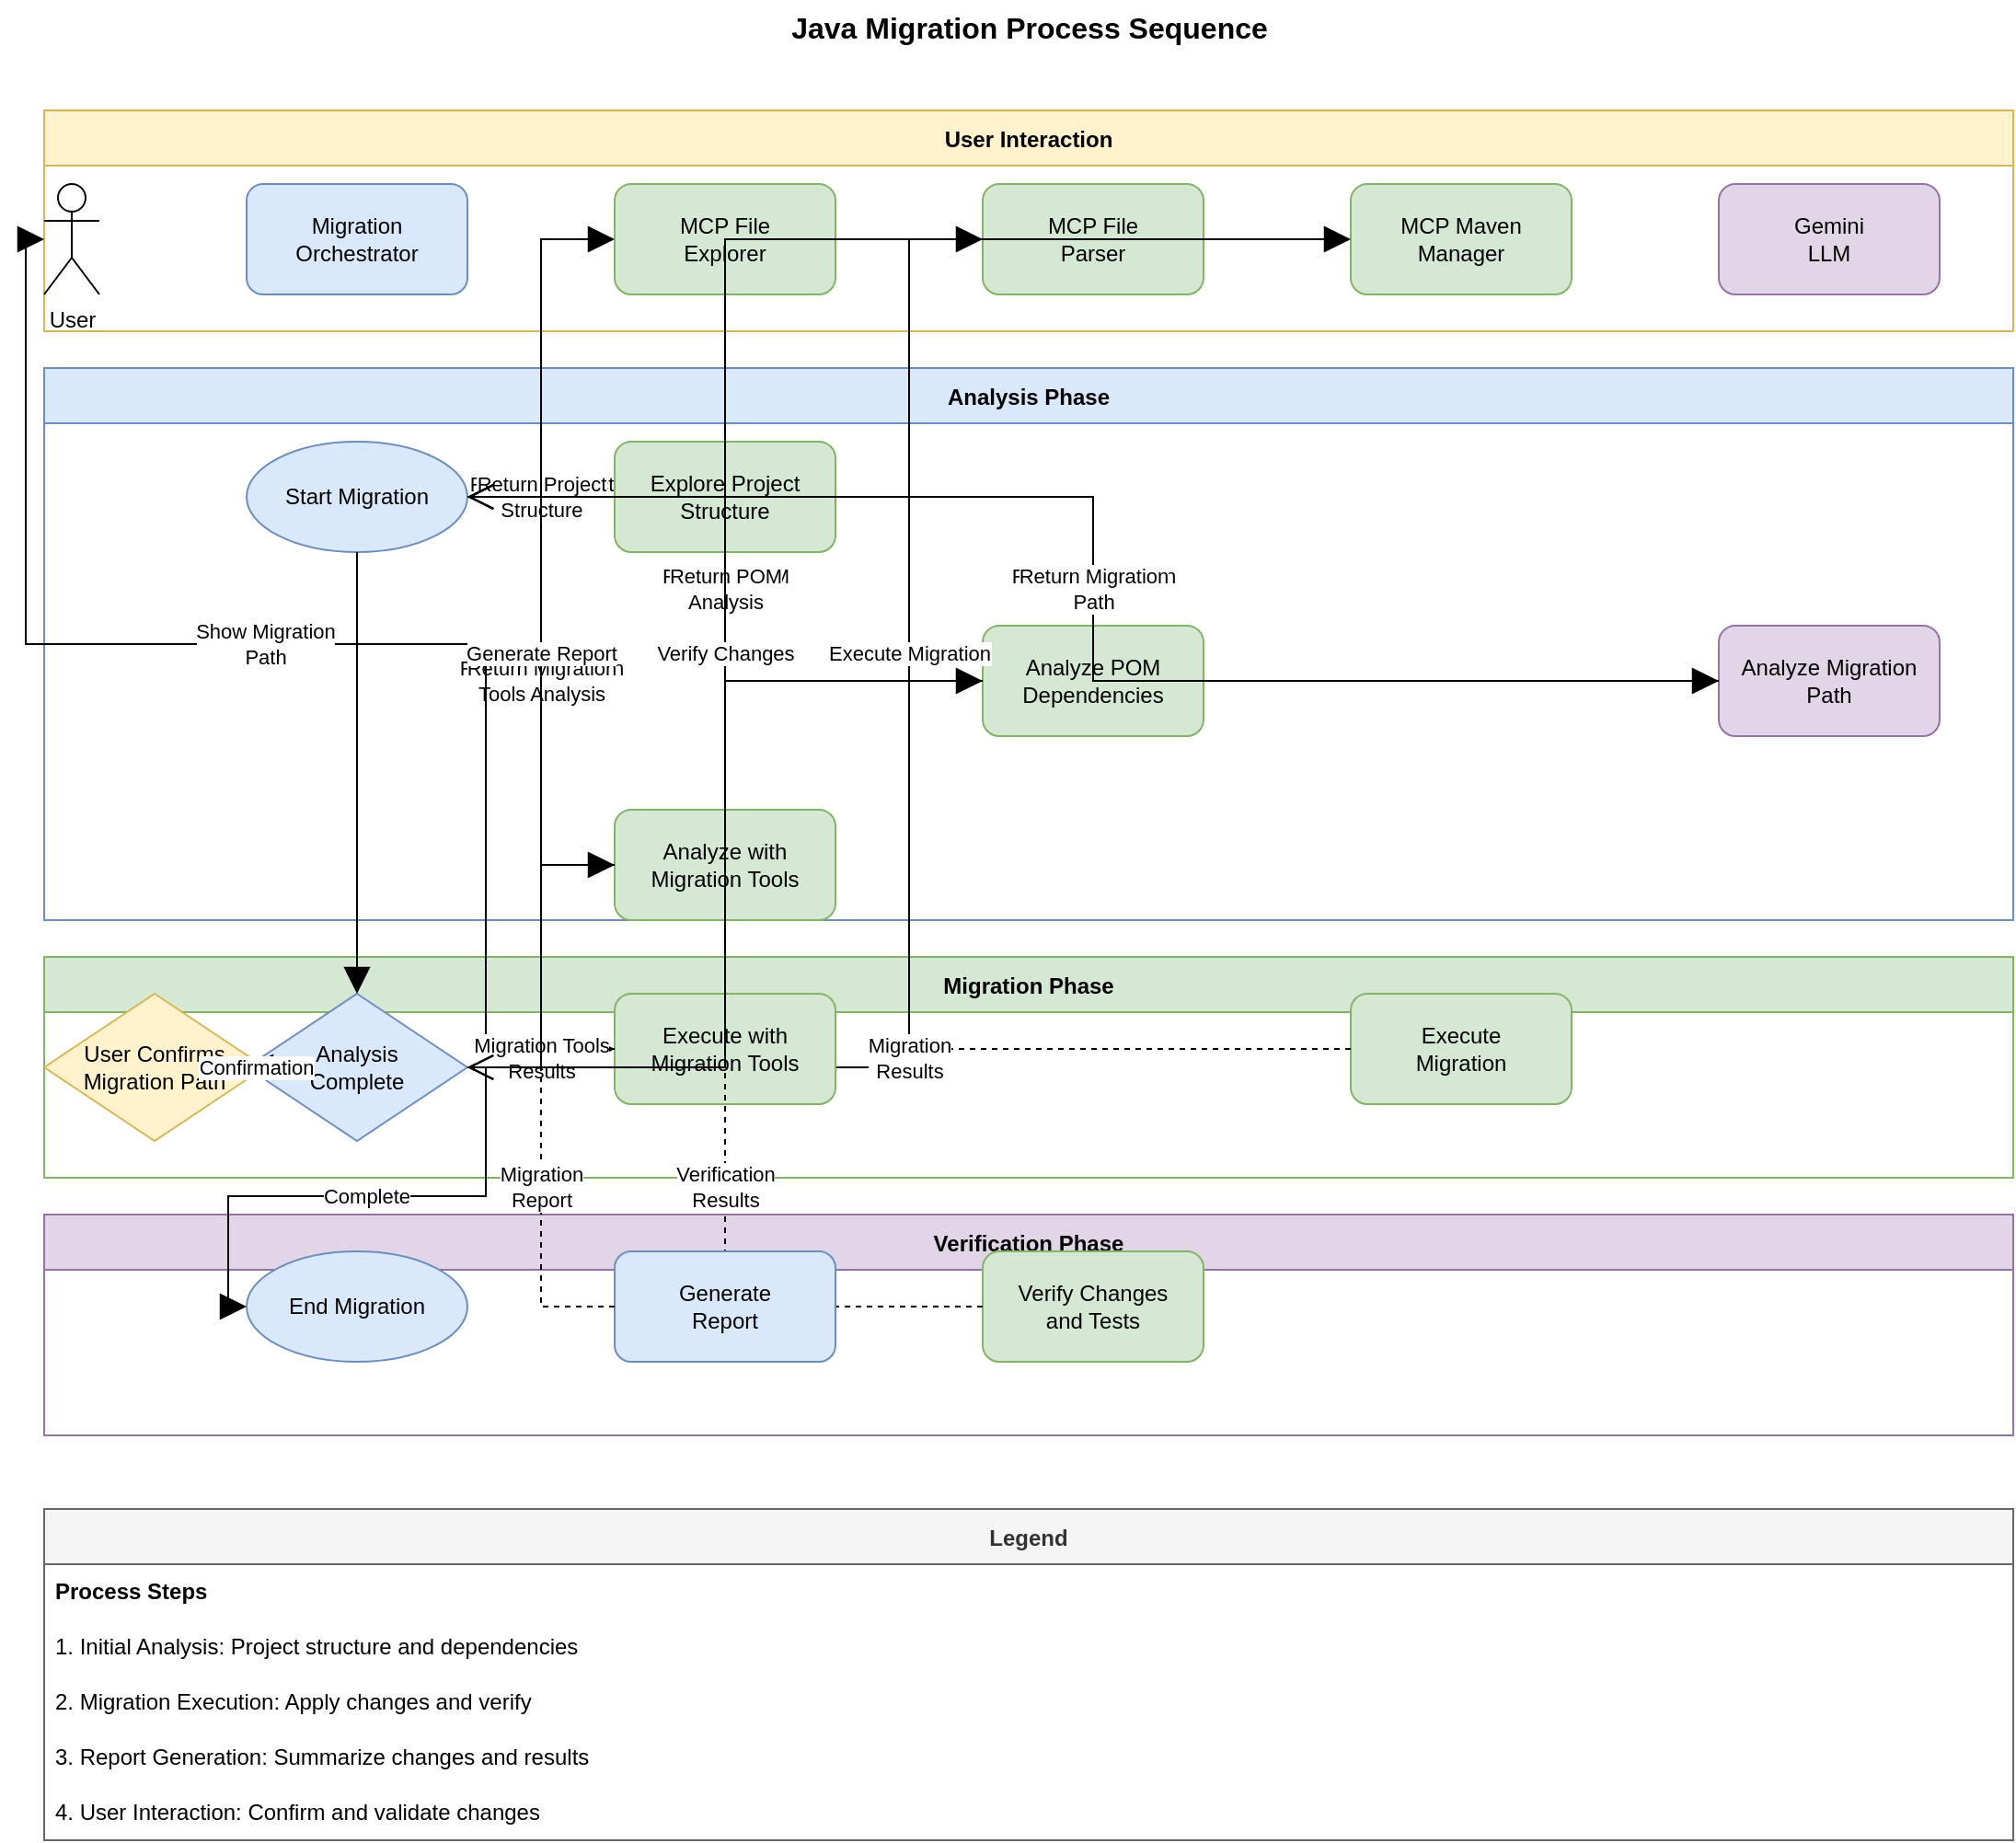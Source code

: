 <?xml version="1.0" encoding="UTF-8"?>
<mxfile version="21.1.9" type="device">
  <diagram id="migration-sequence" name="Migration Process Sequence">
    <mxGraphModel dx="1422" dy="798" grid="1" gridSize="10" guides="1" tooltips="1" connect="1" arrows="1" fold="1" page="1" pageScale="1" pageWidth="1169" pageHeight="1200" math="0" shadow="0">
      <root>
        <mxCell id="0"/>
        <mxCell id="1" parent="0"/>
        
        <!-- Title -->
        <mxCell id="title" value="Java Migration Process Sequence" style="text;html=1;strokeColor=none;fillColor=none;align=center;verticalAlign=middle;rounded=0;fontSize=16;fontStyle=1" vertex="1" parent="1">
          <mxGeometry x="90" y="40" width="1070" height="30" as="geometry"/>
        </mxCell>

        <!-- Swimlanes -->
        <mxCell id="swimlane1" value="User Interaction" style="swimlane;fontStyle=1;childLayout=stackLayout;horizontal=1;startSize=30;horizontalStack=0;resizeParent=1;resizeParentMax=0;resizeLast=0;collapsible=1;marginBottom=0;fillColor=#fff2cc;strokeColor=#d6b656;" vertex="1" parent="1">
          <mxGeometry x="90" y="100" width="1070" height="120" as="geometry"/>
        </mxCell>
        <mxCell id="swimlane2" value="Analysis Phase" style="swimlane;fontStyle=1;childLayout=stackLayout;horizontal=1;startSize=30;horizontalStack=0;resizeParent=1;resizeParentMax=0;resizeLast=0;collapsible=1;marginBottom=0;fillColor=#dae8fc;strokeColor=#6c8ebf;" vertex="1" parent="1">
          <mxGeometry x="90" y="240" width="1070" height="300" as="geometry"/>
        </mxCell>
        <mxCell id="swimlane3" value="Migration Phase" style="swimlane;fontStyle=1;childLayout=stackLayout;horizontal=1;startSize=30;horizontalStack=0;resizeParent=1;resizeParentMax=0;resizeLast=0;collapsible=1;marginBottom=0;fillColor=#d5e8d4;strokeColor=#82b366;" vertex="1" parent="1">
          <mxGeometry x="90" y="560" width="1070" height="120" as="geometry"/>
        </mxCell>
        <mxCell id="swimlane4" value="Verification Phase" style="swimlane;fontStyle=1;childLayout=stackLayout;horizontal=1;startSize=30;horizontalStack=0;resizeParent=1;resizeParentMax=0;resizeLast=0;collapsible=1;marginBottom=0;fillColor=#e1d5e7;strokeColor=#9673a6;" vertex="1" parent="1">
          <mxGeometry x="90" y="700" width="1070" height="120" as="geometry"/>
        </mxCell>

        <!-- Actors -->
        <mxCell id="user" value="User" style="shape=umlActor;verticalLabelPosition=bottom;verticalAlign=top;html=1;" vertex="1" parent="1">
          <mxGeometry x="90" y="140" width="30" height="60" as="geometry"/>
        </mxCell>
        <mxCell id="orchestrator" value="Migration&#xa;Orchestrator" style="rounded=1;whiteSpace=wrap;html=1;fillColor=#dae8fc;strokeColor=#6c8ebf;" vertex="1" parent="1">
          <mxGeometry x="200" y="140" width="120" height="60" as="geometry"/>
        </mxCell>
        <mxCell id="file_explorer" value="MCP File&#xa;Explorer" style="rounded=1;whiteSpace=wrap;html=1;fillColor=#d5e8d4;strokeColor=#82b366;" vertex="1" parent="1">
          <mxGeometry x="400" y="140" width="120" height="60" as="geometry"/>
        </mxCell>
        <mxCell id="file_parser" value="MCP File&#xa;Parser" style="rounded=1;whiteSpace=wrap;html=1;fillColor=#d5e8d4;strokeColor=#82b366;" vertex="1" parent="1">
          <mxGeometry x="600" y="140" width="120" height="60" as="geometry"/>
        </mxCell>
        <mxCell id="maven" value="MCP Maven&#xa;Manager" style="rounded=1;whiteSpace=wrap;html=1;fillColor=#d5e8d4;strokeColor=#82b366;" vertex="1" parent="1">
          <mxGeometry x="800" y="140" width="120" height="60" as="geometry"/>
        </mxCell>
        <mxCell id="llm" value="Gemini&#xa;LLM" style="rounded=1;whiteSpace=wrap;html=1;fillColor=#e1d5e7;strokeColor=#9673a6;" vertex="1" parent="1">
          <mxGeometry x="1000" y="140" width="120" height="60" as="geometry"/>
        </mxCell>

        <!-- Process Flow -->
        <!-- Initial Analysis -->
        <mxCell id="start" value="Start Migration" style="ellipse;whiteSpace=wrap;html=1;fillColor=#dae8fc;strokeColor=#6c8ebf;" vertex="1" parent="1">
          <mxGeometry x="200" y="280" width="120" height="60" as="geometry"/>
        </mxCell>

        <!-- Project Structure Analysis -->
        <mxCell id="arrow1" value="Request Project&#xa;Structure" style="endArrow=block;endSize=12;endFill=1;html=1;rounded=0;exitX=1;exitY=0.5;exitDx=0;exitDy=0;entryX=0;entryY=0.5;entryDx=0;entryDy=0;edgeStyle=orthogonalEdgeStyle;" edge="1" parent="1" source="start" target="explore">
          <mxGeometry width="160" relative="1" as="geometry"/>
        </mxCell>
        <mxCell id="explore" value="Explore Project&#xa;Structure" style="rounded=1;whiteSpace=wrap;html=1;fillColor=#d5e8d4;strokeColor=#82b366;" vertex="1" parent="1">
          <mxGeometry x="400" y="280" width="120" height="60" as="geometry"/>
        </mxCell>
        <mxCell id="arrow1_return" value="Return Project&#xa;Structure" style="endArrow=open;endSize=12;dashed=1;html=1;rounded=0;exitX=0;exitY=0.5;exitDx=0;exitDy=0;entryX=1;entryY=0.5;entryDx=0;entryDy=0;edgeStyle=orthogonalEdgeStyle;" edge="1" parent="1" source="explore" target="start">
          <mxGeometry width="160" relative="1" as="geometry"/>
        </mxCell>

        <!-- POM Analysis -->
        <mxCell id="arrow2" value="Request POM&#xa;Analysis" style="endArrow=block;endSize=12;endFill=1;html=1;rounded=0;exitX=1;exitY=0.5;exitDx=0;exitDy=0;entryX=0;entryY=0.5;entryDx=0;entryDy=0;edgeStyle=orthogonalEdgeStyle;" edge="1" parent="1" source="start" target="pom">
          <mxGeometry width="160" relative="1" as="geometry"/>
        </mxCell>
        <mxCell id="pom" value="Analyze POM&#xa;Dependencies" style="rounded=1;whiteSpace=wrap;html=1;fillColor=#d5e8d4;strokeColor=#82b366;" vertex="1" parent="1">
          <mxGeometry x="600" y="380" width="120" height="60" as="geometry"/>
        </mxCell>
        <mxCell id="arrow2_return" value="Return POM&#xa;Analysis" style="endArrow=open;endSize=12;dashed=1;html=1;rounded=0;exitX=0;exitY=0.5;exitDx=0;exitDy=0;entryX=1;entryY=0.5;entryDx=0;entryDy=0;edgeStyle=orthogonalEdgeStyle;" edge="1" parent="1" source="pom" target="start">
          <mxGeometry width="160" relative="1" as="geometry"/>
        </mxCell>

        <!-- Migration Tools Analysis -->
        <mxCell id="arrow_tools" value="Request Migration&#xa;Tools Analysis" style="endArrow=block;endSize=12;endFill=1;html=1;rounded=0;exitX=1;exitY=0.5;exitDx=0;exitDy=0;entryX=0;entryY=0.5;entryDx=0;entryDy=0;edgeStyle=orthogonalEdgeStyle;" edge="1" parent="1" source="start" target="tools_analyze">
          <mxGeometry width="160" relative="1" as="geometry"/>
        </mxCell>
        <mxCell id="tools_analyze" value="Analyze with&#xa;Migration Tools" style="rounded=1;whiteSpace=wrap;html=1;fillColor=#d5e8d4;strokeColor=#82b366;" vertex="1" parent="1">
          <mxGeometry x="400" y="480" width="120" height="60" as="geometry"/>
        </mxCell>
        <mxCell id="arrow_tools_return" value="Return Migration&#xa;Tools Analysis" style="endArrow=open;endSize=12;dashed=1;html=1;rounded=0;exitX=0;exitY=0.5;exitDx=0;exitDy=0;entryX=1;entryY=0.5;entryDx=0;entryDy=0;edgeStyle=orthogonalEdgeStyle;" edge="1" parent="1" source="tools_analyze" target="start">
          <mxGeometry width="160" relative="1" as="geometry"/>
        </mxCell>

        <!-- LLM Analysis -->
        <mxCell id="arrow3" value="Request Migration&#xa;Path Analysis" style="endArrow=block;endSize=12;endFill=1;html=1;rounded=0;exitX=1;exitY=0.5;exitDx=0;exitDy=0;entryX=0;entryY=0.5;entryDx=0;entryDy=0;edgeStyle=orthogonalEdgeStyle;" edge="1" parent="1" source="start" target="analyze">
          <mxGeometry width="160" relative="1" as="geometry"/>
        </mxCell>
        <mxCell id="analyze" value="Analyze Migration&#xa;Path" style="rounded=1;whiteSpace=wrap;html=1;fillColor=#e1d5e7;strokeColor=#9673a6;" vertex="1" parent="1">
          <mxGeometry x="1000" y="380" width="120" height="60" as="geometry"/>
        </mxCell>
        <mxCell id="arrow3_return" value="Return Migration&#xa;Path" style="endArrow=open;endSize=12;dashed=1;html=1;rounded=0;exitX=0;exitY=0.5;exitDx=0;exitDy=0;entryX=1;entryY=0.5;entryDx=0;entryDy=0;edgeStyle=orthogonalEdgeStyle;" edge="1" parent="1" source="analyze" target="start">
          <mxGeometry width="160" relative="1" as="geometry"/>
        </mxCell>

        <!-- Analysis Complete -->
        <mxCell id="analysis_complete" value="Analysis&#xa;Complete" style="rhombus;whiteSpace=wrap;html=1;fillColor=#dae8fc;strokeColor=#6c8ebf;" vertex="1" parent="1">
          <mxGeometry x="200" y="580" width="120" height="80" as="geometry"/>
        </mxCell>
        <mxCell id="arrow_analysis_complete" value="" style="endArrow=block;endSize=12;endFill=1;html=1;rounded=0;exitX=0.5;exitY=1;exitDx=0;exitDy=0;entryX=0.5;entryY=0;entryDx=0;entryDy=0;edgeStyle=orthogonalEdgeStyle;" edge="1" parent="1" source="start" target="analysis_complete">
          <mxGeometry width="160" relative="1" as="geometry"/>
        </mxCell>

        <!-- User Confirmation -->
        <mxCell id="arrow4" value="Show Migration&#xa;Path" style="endArrow=block;endSize=12;endFill=1;html=1;rounded=0;exitX=1;exitY=0.5;exitDx=0;exitDy=0;entryX=0;entryY=0.5;entryDx=0;entryDy=0;edgeStyle=orthogonalEdgeStyle;" edge="1" parent="1" source="analysis_complete" target="user">
          <mxGeometry width="160" relative="1" as="geometry"/>
        </mxCell>
        <mxCell id="confirm" value="User Confirms&#xa;Migration Path" style="rhombus;whiteSpace=wrap;html=1;fillColor=#fff2cc;strokeColor=#d6b656;" vertex="1" parent="1">
          <mxGeometry x="90" y="580" width="120" height="80" as="geometry"/>
        </mxCell>
        <mxCell id="arrow4_return" value="Confirmation" style="endArrow=block;endSize=12;endFill=1;html=1;rounded=0;exitX=1;exitY=0.5;exitDx=0;exitDy=0;entryX=0;entryY=0.5;entryDx=0;entryDy=0;edgeStyle=orthogonalEdgeStyle;" edge="1" parent="1" source="confirm" target="analysis_complete">
          <mxGeometry width="160" relative="1" as="geometry"/>
        </mxCell>

        <!-- Migration Execution -->
        <mxCell id="arrow5" value="Execute Migration" style="endArrow=block;endSize=12;endFill=1;html=1;rounded=0;exitX=1;exitY=0.5;exitDx=0;exitDy=0;entryX=0;entryY=0.5;entryDx=0;entryDy=0;edgeStyle=orthogonalEdgeStyle;" edge="1" parent="1" source="analysis_complete" target="maven">
          <mxGeometry width="160" relative="1" as="geometry"/>
        </mxCell>
        <mxCell id="execute" value="Execute&#xa;Migration" style="rounded=1;whiteSpace=wrap;html=1;fillColor=#d5e8d4;strokeColor=#82b366;" vertex="1" parent="1">
          <mxGeometry x="800" y="580" width="120" height="60" as="geometry"/>
        </mxCell>
        <mxCell id="arrow5_return" value="Migration&#xa;Results" style="endArrow=open;endSize=12;dashed=1;html=1;rounded=0;exitX=0;exitY=0.5;exitDx=0;exitDy=0;entryX=1;entryY=0.5;entryDx=0;entryDy=0;edgeStyle=orthogonalEdgeStyle;" edge="1" parent="1" source="execute" target="analysis_complete">
          <mxGeometry width="160" relative="1" as="geometry"/>
        </mxCell>

        <!-- Migration Tools Execution -->
        <mxCell id="arrow_tools_execute" value="Execute with&#xa;Migration Tools" style="endArrow=block;endSize=12;endFill=1;html=1;rounded=0;exitX=1;exitY=0.5;exitDx=0;exitDy=0;entryX=0;entryY=0.5;entryDx=0;entryDy=0;edgeStyle=orthogonalEdgeStyle;" edge="1" parent="1" source="analysis_complete" target="tools_execute">
          <mxGeometry width="160" relative="1" as="geometry"/>
        </mxCell>
        <mxCell id="tools_execute" value="Execute with&#xa;Migration Tools" style="rounded=1;whiteSpace=wrap;html=1;fillColor=#d5e8d4;strokeColor=#82b366;" vertex="1" parent="1">
          <mxGeometry x="400" y="580" width="120" height="60" as="geometry"/>
        </mxCell>
        <mxCell id="arrow_tools_execute_return" value="Migration Tools&#xa;Results" style="endArrow=open;endSize=12;dashed=1;html=1;rounded=0;exitX=0;exitY=0.5;exitDx=0;exitDy=0;entryX=1;entryY=0.5;entryDx=0;entryDy=0;edgeStyle=orthogonalEdgeStyle;" edge="1" parent="1" source="tools_execute" target="analysis_complete">
          <mxGeometry width="160" relative="1" as="geometry"/>
        </mxCell>

        <!-- Verification -->
        <mxCell id="arrow6" value="Verify Changes" style="endArrow=block;endSize=12;endFill=1;html=1;rounded=0;exitX=1;exitY=0.5;exitDx=0;exitDy=0;entryX=0;entryY=0.5;entryDx=0;entryDy=0;edgeStyle=orthogonalEdgeStyle;" edge="1" parent="1" source="analysis_complete" target="file_parser">
          <mxGeometry width="160" relative="1" as="geometry"/>
        </mxCell>
        <mxCell id="verify" value="Verify Changes&#xa;and Tests" style="rounded=1;whiteSpace=wrap;html=1;fillColor=#d5e8d4;strokeColor=#82b366;" vertex="1" parent="1">
          <mxGeometry x="600" y="720" width="120" height="60" as="geometry"/>
        </mxCell>
        <mxCell id="arrow6_return" value="Verification&#xa;Results" style="endArrow=open;endSize=12;dashed=1;html=1;rounded=0;exitX=0;exitY=0.5;exitDx=0;exitDy=0;entryX=1;entryY=0.5;entryDx=0;entryDy=0;edgeStyle=orthogonalEdgeStyle;" edge="1" parent="1" source="verify" target="analysis_complete">
          <mxGeometry width="160" relative="1" as="geometry"/>
        </mxCell>

        <!-- Report Generation -->
        <mxCell id="arrow7" value="Generate Report" style="endArrow=block;endSize=12;endFill=1;html=1;rounded=0;exitX=1;exitY=0.5;exitDx=0;exitDy=0;entryX=0;entryY=0.5;entryDx=0;entryDy=0;edgeStyle=orthogonalEdgeStyle;" edge="1" parent="1" source="analysis_complete" target="file_explorer">
          <mxGeometry width="160" relative="1" as="geometry"/>
        </mxCell>
        <mxCell id="report" value="Generate&#xa;Report" style="rounded=1;whiteSpace=wrap;html=1;fillColor=#dae8fc;strokeColor=#6c8ebf;" vertex="1" parent="1">
          <mxGeometry x="400" y="720" width="120" height="60" as="geometry"/>
        </mxCell>
        <mxCell id="arrow7_return" value="Migration&#xa;Report" style="endArrow=open;endSize=12;dashed=1;html=1;rounded=0;exitX=0;exitY=0.5;exitDx=0;exitDy=0;entryX=1;entryY=0.5;entryDx=0;entryDy=0;edgeStyle=orthogonalEdgeStyle;" edge="1" parent="1" source="report" target="analysis_complete">
          <mxGeometry width="160" relative="1" as="geometry"/>
        </mxCell>

        <!-- End -->
        <mxCell id="arrow8" value="Complete" style="endArrow=block;endSize=12;endFill=1;html=1;rounded=0;exitX=1;exitY=0.5;exitDx=0;exitDy=0;entryX=0;entryY=0.5;entryDx=0;entryDy=0;edgeStyle=orthogonalEdgeStyle;" edge="1" parent="1" source="analysis_complete" target="end">
          <mxGeometry width="160" relative="1" as="geometry"/>
        </mxCell>
        <mxCell id="end" value="End Migration" style="ellipse;whiteSpace=wrap;html=1;fillColor=#dae8fc;strokeColor=#6c8ebf;" vertex="1" parent="1">
          <mxGeometry x="200" y="720" width="120" height="60" as="geometry"/>
        </mxCell>

        <!-- Legend -->
        <mxCell id="legend" value="Legend" style="swimlane;fontStyle=1;childLayout=stackLayout;horizontal=1;startSize=30;horizontalStack=0;resizeParent=1;resizeParentMax=0;resizeLast=0;collapsible=1;marginBottom=0;fillColor=#f5f5f5;strokeColor=#666666;fontColor=#333333;" vertex="1" parent="1">
          <mxGeometry x="90" y="860" width="1070" height="180" as="geometry"/>
        </mxCell>
        <mxCell id="legend1" value="Process Steps" style="text;strokeColor=none;fillColor=none;align=left;verticalAlign=middle;spacingLeft=4;spacingRight=4;overflow=hidden;points=[[0,0.5],[1,0.5]];portConstraint=eastwest;rotatable=0;whiteSpace=wrap;html=1;fontStyle=1" vertex="1" parent="legend">
          <mxGeometry y="30" width="1070" height="30" as="geometry"/>
        </mxCell>
        <mxCell id="legend2" value="1. Initial Analysis: Project structure and dependencies" style="text;strokeColor=none;fillColor=none;align=left;verticalAlign=middle;spacingLeft=4;spacingRight=4;overflow=hidden;points=[[0,0.5],[1,0.5]];portConstraint=eastwest;rotatable=0;whiteSpace=wrap;html=1;" vertex="1" parent="legend">
          <mxGeometry y="60" width="1070" height="30" as="geometry"/>
        </mxCell>
        <mxCell id="legend3" value="2. Migration Execution: Apply changes and verify" style="text;strokeColor=none;fillColor=none;align=left;verticalAlign=middle;spacingLeft=4;spacingRight=4;overflow=hidden;points=[[0,0.5],[1,0.5]];portConstraint=eastwest;rotatable=0;whiteSpace=wrap;html=1;" vertex="1" parent="legend">
          <mxGeometry y="90" width="1070" height="30" as="geometry"/>
        </mxCell>
        <mxCell id="legend4" value="3. Report Generation: Summarize changes and results" style="text;strokeColor=none;fillColor=none;align=left;verticalAlign=middle;spacingLeft=4;spacingRight=4;overflow=hidden;points=[[0,0.5],[1,0.5]];portConstraint=eastwest;rotatable=0;whiteSpace=wrap;html=1;" vertex="1" parent="legend">
          <mxGeometry y="120" width="1070" height="30" as="geometry"/>
        </mxCell>
        <mxCell id="legend5" value="4. User Interaction: Confirm and validate changes" style="text;strokeColor=none;fillColor=none;align=left;verticalAlign=middle;spacingLeft=4;spacingRight=4;overflow=hidden;points=[[0,0.5],[1,0.5]];portConstraint=eastwest;rotatable=0;whiteSpace=wrap;html=1;" vertex="1" parent="legend">
          <mxGeometry y="150" width="1070" height="30" as="geometry"/>
        </mxCell>

      </root>
    </mxGraphModel>
  </diagram>
</mxfile> 



